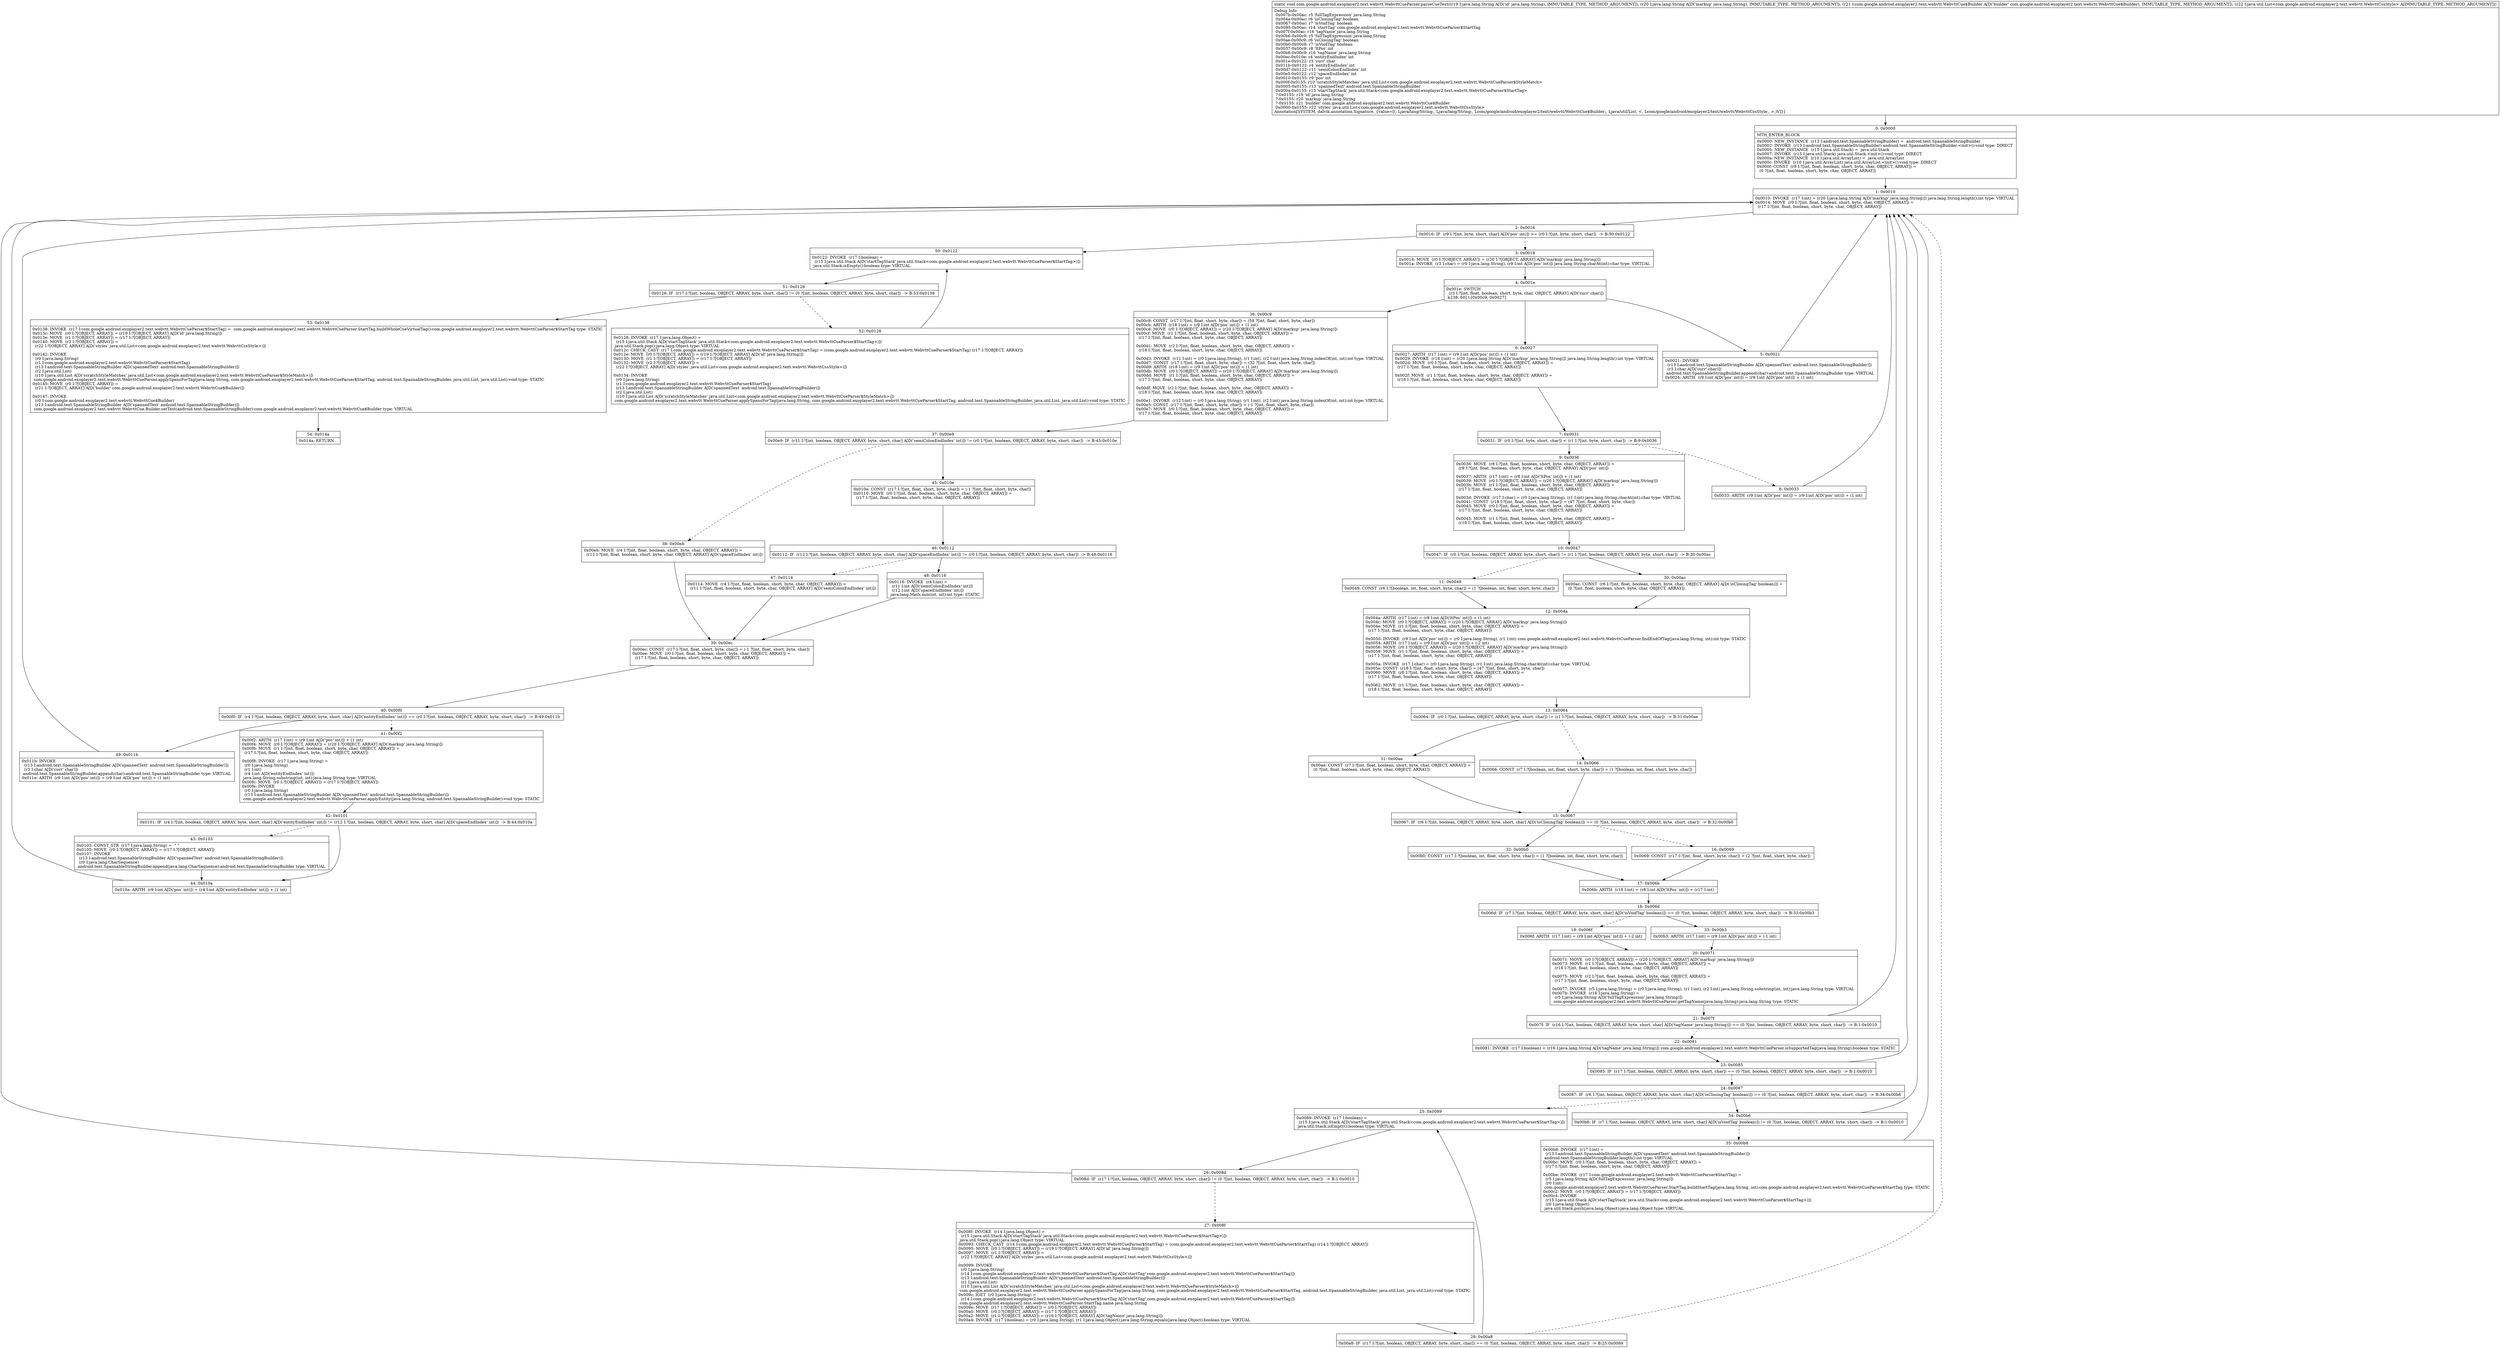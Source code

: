 digraph "CFG forcom.google.android.exoplayer2.text.webvtt.WebvttCueParser.parseCueText(Ljava\/lang\/String;Ljava\/lang\/String;Lcom\/google\/android\/exoplayer2\/text\/webvtt\/WebvttCue$Builder;Ljava\/util\/List;)V" {
Node_0 [shape=record,label="{0\:\ 0x0000|MTH_ENTER_BLOCK\l|0x0000: NEW_INSTANCE  (r13 I:android.text.SpannableStringBuilder) =  android.text.SpannableStringBuilder \l0x0002: INVOKE  (r13 I:android.text.SpannableStringBuilder) android.text.SpannableStringBuilder.\<init\>():void type: DIRECT \l0x0005: NEW_INSTANCE  (r15 I:java.util.Stack) =  java.util.Stack \l0x0007: INVOKE  (r15 I:java.util.Stack) java.util.Stack.\<init\>():void type: DIRECT \l0x000a: NEW_INSTANCE  (r10 I:java.util.ArrayList) =  java.util.ArrayList \l0x000c: INVOKE  (r10 I:java.util.ArrayList) java.util.ArrayList.\<init\>():void type: DIRECT \l0x000f: CONST  (r9 I:?[int, float, boolean, short, byte, char, OBJECT, ARRAY]) = \l  (0 ?[int, float, boolean, short, byte, char, OBJECT, ARRAY])\l \l}"];
Node_1 [shape=record,label="{1\:\ 0x0010|0x0010: INVOKE  (r17 I:int) = (r20 I:java.lang.String A[D('markup' java.lang.String)]) java.lang.String.length():int type: VIRTUAL \l0x0014: MOVE  (r0 I:?[int, float, boolean, short, byte, char, OBJECT, ARRAY]) = \l  (r17 I:?[int, float, boolean, short, byte, char, OBJECT, ARRAY])\l \l}"];
Node_2 [shape=record,label="{2\:\ 0x0016|0x0016: IF  (r9 I:?[int, byte, short, char] A[D('pos' int)]) \>= (r0 I:?[int, byte, short, char])  \-\> B:50:0x0122 \l}"];
Node_3 [shape=record,label="{3\:\ 0x0018|0x0018: MOVE  (r0 I:?[OBJECT, ARRAY]) = (r20 I:?[OBJECT, ARRAY] A[D('markup' java.lang.String)]) \l0x001a: INVOKE  (r3 I:char) = (r0 I:java.lang.String), (r9 I:int A[D('pos' int)]) java.lang.String.charAt(int):char type: VIRTUAL \l}"];
Node_4 [shape=record,label="{4\:\ 0x001e|0x001e: SWITCH  \l  (r3 I:?[int, float, boolean, short, byte, char, OBJECT, ARRAY] A[D('curr' char)])\l k:[38, 60] t:[0x00c9, 0x0027] \l}"];
Node_5 [shape=record,label="{5\:\ 0x0021|0x0021: INVOKE  \l  (r13 I:android.text.SpannableStringBuilder A[D('spannedText' android.text.SpannableStringBuilder)])\l  (r3 I:char A[D('curr' char)])\l android.text.SpannableStringBuilder.append(char):android.text.SpannableStringBuilder type: VIRTUAL \l0x0024: ARITH  (r9 I:int A[D('pos' int)]) = (r9 I:int A[D('pos' int)]) + (1 int) \l}"];
Node_6 [shape=record,label="{6\:\ 0x0027|0x0027: ARITH  (r17 I:int) = (r9 I:int A[D('pos' int)]) + (1 int) \l0x0029: INVOKE  (r18 I:int) = (r20 I:java.lang.String A[D('markup' java.lang.String)]) java.lang.String.length():int type: VIRTUAL \l0x002d: MOVE  (r0 I:?[int, float, boolean, short, byte, char, OBJECT, ARRAY]) = \l  (r17 I:?[int, float, boolean, short, byte, char, OBJECT, ARRAY])\l \l0x002f: MOVE  (r1 I:?[int, float, boolean, short, byte, char, OBJECT, ARRAY]) = \l  (r18 I:?[int, float, boolean, short, byte, char, OBJECT, ARRAY])\l \l}"];
Node_7 [shape=record,label="{7\:\ 0x0031|0x0031: IF  (r0 I:?[int, byte, short, char]) \< (r1 I:?[int, byte, short, char])  \-\> B:9:0x0036 \l}"];
Node_8 [shape=record,label="{8\:\ 0x0033|0x0033: ARITH  (r9 I:int A[D('pos' int)]) = (r9 I:int A[D('pos' int)]) + (1 int) \l}"];
Node_9 [shape=record,label="{9\:\ 0x0036|0x0036: MOVE  (r8 I:?[int, float, boolean, short, byte, char, OBJECT, ARRAY]) = \l  (r9 I:?[int, float, boolean, short, byte, char, OBJECT, ARRAY] A[D('pos' int)])\l \l0x0037: ARITH  (r17 I:int) = (r8 I:int A[D('ltPos' int)]) + (1 int) \l0x0039: MOVE  (r0 I:?[OBJECT, ARRAY]) = (r20 I:?[OBJECT, ARRAY] A[D('markup' java.lang.String)]) \l0x003b: MOVE  (r1 I:?[int, float, boolean, short, byte, char, OBJECT, ARRAY]) = \l  (r17 I:?[int, float, boolean, short, byte, char, OBJECT, ARRAY])\l \l0x003d: INVOKE  (r17 I:char) = (r0 I:java.lang.String), (r1 I:int) java.lang.String.charAt(int):char type: VIRTUAL \l0x0041: CONST  (r18 I:?[int, float, short, byte, char]) = (47 ?[int, float, short, byte, char]) \l0x0043: MOVE  (r0 I:?[int, float, boolean, short, byte, char, OBJECT, ARRAY]) = \l  (r17 I:?[int, float, boolean, short, byte, char, OBJECT, ARRAY])\l \l0x0045: MOVE  (r1 I:?[int, float, boolean, short, byte, char, OBJECT, ARRAY]) = \l  (r18 I:?[int, float, boolean, short, byte, char, OBJECT, ARRAY])\l \l}"];
Node_10 [shape=record,label="{10\:\ 0x0047|0x0047: IF  (r0 I:?[int, boolean, OBJECT, ARRAY, byte, short, char]) != (r1 I:?[int, boolean, OBJECT, ARRAY, byte, short, char])  \-\> B:30:0x00ac \l}"];
Node_11 [shape=record,label="{11\:\ 0x0049|0x0049: CONST  (r6 I:?[boolean, int, float, short, byte, char]) = (1 ?[boolean, int, float, short, byte, char]) \l}"];
Node_12 [shape=record,label="{12\:\ 0x004a|0x004a: ARITH  (r17 I:int) = (r8 I:int A[D('ltPos' int)]) + (1 int) \l0x004c: MOVE  (r0 I:?[OBJECT, ARRAY]) = (r20 I:?[OBJECT, ARRAY] A[D('markup' java.lang.String)]) \l0x004e: MOVE  (r1 I:?[int, float, boolean, short, byte, char, OBJECT, ARRAY]) = \l  (r17 I:?[int, float, boolean, short, byte, char, OBJECT, ARRAY])\l \l0x0050: INVOKE  (r9 I:int A[D('pos' int)]) = (r0 I:java.lang.String), (r1 I:int) com.google.android.exoplayer2.text.webvtt.WebvttCueParser.findEndOfTag(java.lang.String, int):int type: STATIC \l0x0054: ARITH  (r17 I:int) = (r9 I:int A[D('pos' int)]) + (\-2 int) \l0x0056: MOVE  (r0 I:?[OBJECT, ARRAY]) = (r20 I:?[OBJECT, ARRAY] A[D('markup' java.lang.String)]) \l0x0058: MOVE  (r1 I:?[int, float, boolean, short, byte, char, OBJECT, ARRAY]) = \l  (r17 I:?[int, float, boolean, short, byte, char, OBJECT, ARRAY])\l \l0x005a: INVOKE  (r17 I:char) = (r0 I:java.lang.String), (r1 I:int) java.lang.String.charAt(int):char type: VIRTUAL \l0x005e: CONST  (r18 I:?[int, float, short, byte, char]) = (47 ?[int, float, short, byte, char]) \l0x0060: MOVE  (r0 I:?[int, float, boolean, short, byte, char, OBJECT, ARRAY]) = \l  (r17 I:?[int, float, boolean, short, byte, char, OBJECT, ARRAY])\l \l0x0062: MOVE  (r1 I:?[int, float, boolean, short, byte, char, OBJECT, ARRAY]) = \l  (r18 I:?[int, float, boolean, short, byte, char, OBJECT, ARRAY])\l \l}"];
Node_13 [shape=record,label="{13\:\ 0x0064|0x0064: IF  (r0 I:?[int, boolean, OBJECT, ARRAY, byte, short, char]) != (r1 I:?[int, boolean, OBJECT, ARRAY, byte, short, char])  \-\> B:31:0x00ae \l}"];
Node_14 [shape=record,label="{14\:\ 0x0066|0x0066: CONST  (r7 I:?[boolean, int, float, short, byte, char]) = (1 ?[boolean, int, float, short, byte, char]) \l}"];
Node_15 [shape=record,label="{15\:\ 0x0067|0x0067: IF  (r6 I:?[int, boolean, OBJECT, ARRAY, byte, short, char] A[D('isClosingTag' boolean)]) == (0 ?[int, boolean, OBJECT, ARRAY, byte, short, char])  \-\> B:32:0x00b0 \l}"];
Node_16 [shape=record,label="{16\:\ 0x0069|0x0069: CONST  (r17 I:?[int, float, short, byte, char]) = (2 ?[int, float, short, byte, char]) \l}"];
Node_17 [shape=record,label="{17\:\ 0x006b|0x006b: ARITH  (r18 I:int) = (r8 I:int A[D('ltPos' int)]) + (r17 I:int) \l}"];
Node_18 [shape=record,label="{18\:\ 0x006d|0x006d: IF  (r7 I:?[int, boolean, OBJECT, ARRAY, byte, short, char] A[D('isVoidTag' boolean)]) == (0 ?[int, boolean, OBJECT, ARRAY, byte, short, char])  \-\> B:33:0x00b3 \l}"];
Node_19 [shape=record,label="{19\:\ 0x006f|0x006f: ARITH  (r17 I:int) = (r9 I:int A[D('pos' int)]) + (\-2 int) \l}"];
Node_20 [shape=record,label="{20\:\ 0x0071|0x0071: MOVE  (r0 I:?[OBJECT, ARRAY]) = (r20 I:?[OBJECT, ARRAY] A[D('markup' java.lang.String)]) \l0x0073: MOVE  (r1 I:?[int, float, boolean, short, byte, char, OBJECT, ARRAY]) = \l  (r18 I:?[int, float, boolean, short, byte, char, OBJECT, ARRAY])\l \l0x0075: MOVE  (r2 I:?[int, float, boolean, short, byte, char, OBJECT, ARRAY]) = \l  (r17 I:?[int, float, boolean, short, byte, char, OBJECT, ARRAY])\l \l0x0077: INVOKE  (r5 I:java.lang.String) = (r0 I:java.lang.String), (r1 I:int), (r2 I:int) java.lang.String.substring(int, int):java.lang.String type: VIRTUAL \l0x007b: INVOKE  (r16 I:java.lang.String) = \l  (r5 I:java.lang.String A[D('fullTagExpression' java.lang.String)])\l com.google.android.exoplayer2.text.webvtt.WebvttCueParser.getTagName(java.lang.String):java.lang.String type: STATIC \l}"];
Node_21 [shape=record,label="{21\:\ 0x007f|0x007f: IF  (r16 I:?[int, boolean, OBJECT, ARRAY, byte, short, char] A[D('tagName' java.lang.String)]) == (0 ?[int, boolean, OBJECT, ARRAY, byte, short, char])  \-\> B:1:0x0010 \l}"];
Node_22 [shape=record,label="{22\:\ 0x0081|0x0081: INVOKE  (r17 I:boolean) = (r16 I:java.lang.String A[D('tagName' java.lang.String)]) com.google.android.exoplayer2.text.webvtt.WebvttCueParser.isSupportedTag(java.lang.String):boolean type: STATIC \l}"];
Node_23 [shape=record,label="{23\:\ 0x0085|0x0085: IF  (r17 I:?[int, boolean, OBJECT, ARRAY, byte, short, char]) == (0 ?[int, boolean, OBJECT, ARRAY, byte, short, char])  \-\> B:1:0x0010 \l}"];
Node_24 [shape=record,label="{24\:\ 0x0087|0x0087: IF  (r6 I:?[int, boolean, OBJECT, ARRAY, byte, short, char] A[D('isClosingTag' boolean)]) == (0 ?[int, boolean, OBJECT, ARRAY, byte, short, char])  \-\> B:34:0x00b6 \l}"];
Node_25 [shape=record,label="{25\:\ 0x0089|0x0089: INVOKE  (r17 I:boolean) = \l  (r15 I:java.util.Stack A[D('startTagStack' java.util.Stack\<com.google.android.exoplayer2.text.webvtt.WebvttCueParser$StartTag\>)])\l java.util.Stack.isEmpty():boolean type: VIRTUAL \l}"];
Node_26 [shape=record,label="{26\:\ 0x008d|0x008d: IF  (r17 I:?[int, boolean, OBJECT, ARRAY, byte, short, char]) != (0 ?[int, boolean, OBJECT, ARRAY, byte, short, char])  \-\> B:1:0x0010 \l}"];
Node_27 [shape=record,label="{27\:\ 0x008f|0x008f: INVOKE  (r14 I:java.lang.Object) = \l  (r15 I:java.util.Stack A[D('startTagStack' java.util.Stack\<com.google.android.exoplayer2.text.webvtt.WebvttCueParser$StartTag\>)])\l java.util.Stack.pop():java.lang.Object type: VIRTUAL \l0x0093: CHECK_CAST  (r14 I:com.google.android.exoplayer2.text.webvtt.WebvttCueParser$StartTag) = (com.google.android.exoplayer2.text.webvtt.WebvttCueParser$StartTag) (r14 I:?[OBJECT, ARRAY]) \l0x0095: MOVE  (r0 I:?[OBJECT, ARRAY]) = (r19 I:?[OBJECT, ARRAY] A[D('id' java.lang.String)]) \l0x0097: MOVE  (r1 I:?[OBJECT, ARRAY]) = \l  (r22 I:?[OBJECT, ARRAY] A[D('styles' java.util.List\<com.google.android.exoplayer2.text.webvtt.WebvttCssStyle\>)])\l \l0x0099: INVOKE  \l  (r0 I:java.lang.String)\l  (r14 I:com.google.android.exoplayer2.text.webvtt.WebvttCueParser$StartTag A[D('startTag' com.google.android.exoplayer2.text.webvtt.WebvttCueParser$StartTag)])\l  (r13 I:android.text.SpannableStringBuilder A[D('spannedText' android.text.SpannableStringBuilder)])\l  (r1 I:java.util.List)\l  (r10 I:java.util.List A[D('scratchStyleMatches' java.util.List\<com.google.android.exoplayer2.text.webvtt.WebvttCueParser$StyleMatch\>)])\l com.google.android.exoplayer2.text.webvtt.WebvttCueParser.applySpansForTag(java.lang.String, com.google.android.exoplayer2.text.webvtt.WebvttCueParser$StartTag, android.text.SpannableStringBuilder, java.util.List, java.util.List):void type: STATIC \l0x009c: IGET  (r0 I:java.lang.String) = \l  (r14 I:com.google.android.exoplayer2.text.webvtt.WebvttCueParser$StartTag A[D('startTag' com.google.android.exoplayer2.text.webvtt.WebvttCueParser$StartTag)])\l com.google.android.exoplayer2.text.webvtt.WebvttCueParser.StartTag.name java.lang.String \l0x009e: MOVE  (r17 I:?[OBJECT, ARRAY]) = (r0 I:?[OBJECT, ARRAY]) \l0x00a0: MOVE  (r0 I:?[OBJECT, ARRAY]) = (r17 I:?[OBJECT, ARRAY]) \l0x00a2: MOVE  (r1 I:?[OBJECT, ARRAY]) = (r16 I:?[OBJECT, ARRAY] A[D('tagName' java.lang.String)]) \l0x00a4: INVOKE  (r17 I:boolean) = (r0 I:java.lang.String), (r1 I:java.lang.Object) java.lang.String.equals(java.lang.Object):boolean type: VIRTUAL \l}"];
Node_28 [shape=record,label="{28\:\ 0x00a8|0x00a8: IF  (r17 I:?[int, boolean, OBJECT, ARRAY, byte, short, char]) == (0 ?[int, boolean, OBJECT, ARRAY, byte, short, char])  \-\> B:25:0x0089 \l}"];
Node_30 [shape=record,label="{30\:\ 0x00ac|0x00ac: CONST  (r6 I:?[int, float, boolean, short, byte, char, OBJECT, ARRAY] A[D('isClosingTag' boolean)]) = \l  (0 ?[int, float, boolean, short, byte, char, OBJECT, ARRAY])\l \l}"];
Node_31 [shape=record,label="{31\:\ 0x00ae|0x00ae: CONST  (r7 I:?[int, float, boolean, short, byte, char, OBJECT, ARRAY]) = \l  (0 ?[int, float, boolean, short, byte, char, OBJECT, ARRAY])\l \l}"];
Node_32 [shape=record,label="{32\:\ 0x00b0|0x00b0: CONST  (r17 I:?[boolean, int, float, short, byte, char]) = (1 ?[boolean, int, float, short, byte, char]) \l}"];
Node_33 [shape=record,label="{33\:\ 0x00b3|0x00b3: ARITH  (r17 I:int) = (r9 I:int A[D('pos' int)]) + (\-1 int) \l}"];
Node_34 [shape=record,label="{34\:\ 0x00b6|0x00b6: IF  (r7 I:?[int, boolean, OBJECT, ARRAY, byte, short, char] A[D('isVoidTag' boolean)]) != (0 ?[int, boolean, OBJECT, ARRAY, byte, short, char])  \-\> B:1:0x0010 \l}"];
Node_35 [shape=record,label="{35\:\ 0x00b8|0x00b8: INVOKE  (r17 I:int) = \l  (r13 I:android.text.SpannableStringBuilder A[D('spannedText' android.text.SpannableStringBuilder)])\l android.text.SpannableStringBuilder.length():int type: VIRTUAL \l0x00bc: MOVE  (r0 I:?[int, float, boolean, short, byte, char, OBJECT, ARRAY]) = \l  (r17 I:?[int, float, boolean, short, byte, char, OBJECT, ARRAY])\l \l0x00be: INVOKE  (r17 I:com.google.android.exoplayer2.text.webvtt.WebvttCueParser$StartTag) = \l  (r5 I:java.lang.String A[D('fullTagExpression' java.lang.String)])\l  (r0 I:int)\l com.google.android.exoplayer2.text.webvtt.WebvttCueParser.StartTag.buildStartTag(java.lang.String, int):com.google.android.exoplayer2.text.webvtt.WebvttCueParser$StartTag type: STATIC \l0x00c2: MOVE  (r0 I:?[OBJECT, ARRAY]) = (r17 I:?[OBJECT, ARRAY]) \l0x00c4: INVOKE  \l  (r15 I:java.util.Stack A[D('startTagStack' java.util.Stack\<com.google.android.exoplayer2.text.webvtt.WebvttCueParser$StartTag\>)])\l  (r0 I:java.lang.Object)\l java.util.Stack.push(java.lang.Object):java.lang.Object type: VIRTUAL \l}"];
Node_36 [shape=record,label="{36\:\ 0x00c9|0x00c9: CONST  (r17 I:?[int, float, short, byte, char]) = (59 ?[int, float, short, byte, char]) \l0x00cb: ARITH  (r18 I:int) = (r9 I:int A[D('pos' int)]) + (1 int) \l0x00cd: MOVE  (r0 I:?[OBJECT, ARRAY]) = (r20 I:?[OBJECT, ARRAY] A[D('markup' java.lang.String)]) \l0x00cf: MOVE  (r1 I:?[int, float, boolean, short, byte, char, OBJECT, ARRAY]) = \l  (r17 I:?[int, float, boolean, short, byte, char, OBJECT, ARRAY])\l \l0x00d1: MOVE  (r2 I:?[int, float, boolean, short, byte, char, OBJECT, ARRAY]) = \l  (r18 I:?[int, float, boolean, short, byte, char, OBJECT, ARRAY])\l \l0x00d3: INVOKE  (r11 I:int) = (r0 I:java.lang.String), (r1 I:int), (r2 I:int) java.lang.String.indexOf(int, int):int type: VIRTUAL \l0x00d7: CONST  (r17 I:?[int, float, short, byte, char]) = (32 ?[int, float, short, byte, char]) \l0x00d9: ARITH  (r18 I:int) = (r9 I:int A[D('pos' int)]) + (1 int) \l0x00db: MOVE  (r0 I:?[OBJECT, ARRAY]) = (r20 I:?[OBJECT, ARRAY] A[D('markup' java.lang.String)]) \l0x00dd: MOVE  (r1 I:?[int, float, boolean, short, byte, char, OBJECT, ARRAY]) = \l  (r17 I:?[int, float, boolean, short, byte, char, OBJECT, ARRAY])\l \l0x00df: MOVE  (r2 I:?[int, float, boolean, short, byte, char, OBJECT, ARRAY]) = \l  (r18 I:?[int, float, boolean, short, byte, char, OBJECT, ARRAY])\l \l0x00e1: INVOKE  (r12 I:int) = (r0 I:java.lang.String), (r1 I:int), (r2 I:int) java.lang.String.indexOf(int, int):int type: VIRTUAL \l0x00e5: CONST  (r17 I:?[int, float, short, byte, char]) = (\-1 ?[int, float, short, byte, char]) \l0x00e7: MOVE  (r0 I:?[int, float, boolean, short, byte, char, OBJECT, ARRAY]) = \l  (r17 I:?[int, float, boolean, short, byte, char, OBJECT, ARRAY])\l \l}"];
Node_37 [shape=record,label="{37\:\ 0x00e9|0x00e9: IF  (r11 I:?[int, boolean, OBJECT, ARRAY, byte, short, char] A[D('semiColonEndIndex' int)]) != (r0 I:?[int, boolean, OBJECT, ARRAY, byte, short, char])  \-\> B:45:0x010e \l}"];
Node_38 [shape=record,label="{38\:\ 0x00eb|0x00eb: MOVE  (r4 I:?[int, float, boolean, short, byte, char, OBJECT, ARRAY]) = \l  (r12 I:?[int, float, boolean, short, byte, char, OBJECT, ARRAY] A[D('spaceEndIndex' int)])\l \l}"];
Node_39 [shape=record,label="{39\:\ 0x00ec|0x00ec: CONST  (r17 I:?[int, float, short, byte, char]) = (\-1 ?[int, float, short, byte, char]) \l0x00ee: MOVE  (r0 I:?[int, float, boolean, short, byte, char, OBJECT, ARRAY]) = \l  (r17 I:?[int, float, boolean, short, byte, char, OBJECT, ARRAY])\l \l}"];
Node_40 [shape=record,label="{40\:\ 0x00f0|0x00f0: IF  (r4 I:?[int, boolean, OBJECT, ARRAY, byte, short, char] A[D('entityEndIndex' int)]) == (r0 I:?[int, boolean, OBJECT, ARRAY, byte, short, char])  \-\> B:49:0x011b \l}"];
Node_41 [shape=record,label="{41\:\ 0x00f2|0x00f2: ARITH  (r17 I:int) = (r9 I:int A[D('pos' int)]) + (1 int) \l0x00f4: MOVE  (r0 I:?[OBJECT, ARRAY]) = (r20 I:?[OBJECT, ARRAY] A[D('markup' java.lang.String)]) \l0x00f6: MOVE  (r1 I:?[int, float, boolean, short, byte, char, OBJECT, ARRAY]) = \l  (r17 I:?[int, float, boolean, short, byte, char, OBJECT, ARRAY])\l \l0x00f8: INVOKE  (r17 I:java.lang.String) = \l  (r0 I:java.lang.String)\l  (r1 I:int)\l  (r4 I:int A[D('entityEndIndex' int)])\l java.lang.String.substring(int, int):java.lang.String type: VIRTUAL \l0x00fc: MOVE  (r0 I:?[OBJECT, ARRAY]) = (r17 I:?[OBJECT, ARRAY]) \l0x00fe: INVOKE  \l  (r0 I:java.lang.String)\l  (r13 I:android.text.SpannableStringBuilder A[D('spannedText' android.text.SpannableStringBuilder)])\l com.google.android.exoplayer2.text.webvtt.WebvttCueParser.applyEntity(java.lang.String, android.text.SpannableStringBuilder):void type: STATIC \l}"];
Node_42 [shape=record,label="{42\:\ 0x0101|0x0101: IF  (r4 I:?[int, boolean, OBJECT, ARRAY, byte, short, char] A[D('entityEndIndex' int)]) != (r12 I:?[int, boolean, OBJECT, ARRAY, byte, short, char] A[D('spaceEndIndex' int)])  \-\> B:44:0x010a \l}"];
Node_43 [shape=record,label="{43\:\ 0x0103|0x0103: CONST_STR  (r17 I:java.lang.String) =  \" \" \l0x0105: MOVE  (r0 I:?[OBJECT, ARRAY]) = (r17 I:?[OBJECT, ARRAY]) \l0x0107: INVOKE  \l  (r13 I:android.text.SpannableStringBuilder A[D('spannedText' android.text.SpannableStringBuilder)])\l  (r0 I:java.lang.CharSequence)\l android.text.SpannableStringBuilder.append(java.lang.CharSequence):android.text.SpannableStringBuilder type: VIRTUAL \l}"];
Node_44 [shape=record,label="{44\:\ 0x010a|0x010a: ARITH  (r9 I:int A[D('pos' int)]) = (r4 I:int A[D('entityEndIndex' int)]) + (1 int) \l}"];
Node_45 [shape=record,label="{45\:\ 0x010e|0x010e: CONST  (r17 I:?[int, float, short, byte, char]) = (\-1 ?[int, float, short, byte, char]) \l0x0110: MOVE  (r0 I:?[int, float, boolean, short, byte, char, OBJECT, ARRAY]) = \l  (r17 I:?[int, float, boolean, short, byte, char, OBJECT, ARRAY])\l \l}"];
Node_46 [shape=record,label="{46\:\ 0x0112|0x0112: IF  (r12 I:?[int, boolean, OBJECT, ARRAY, byte, short, char] A[D('spaceEndIndex' int)]) != (r0 I:?[int, boolean, OBJECT, ARRAY, byte, short, char])  \-\> B:48:0x0116 \l}"];
Node_47 [shape=record,label="{47\:\ 0x0114|0x0114: MOVE  (r4 I:?[int, float, boolean, short, byte, char, OBJECT, ARRAY]) = \l  (r11 I:?[int, float, boolean, short, byte, char, OBJECT, ARRAY] A[D('semiColonEndIndex' int)])\l \l}"];
Node_48 [shape=record,label="{48\:\ 0x0116|0x0116: INVOKE  (r4 I:int) = \l  (r11 I:int A[D('semiColonEndIndex' int)])\l  (r12 I:int A[D('spaceEndIndex' int)])\l java.lang.Math.min(int, int):int type: STATIC \l}"];
Node_49 [shape=record,label="{49\:\ 0x011b|0x011b: INVOKE  \l  (r13 I:android.text.SpannableStringBuilder A[D('spannedText' android.text.SpannableStringBuilder)])\l  (r3 I:char A[D('curr' char)])\l android.text.SpannableStringBuilder.append(char):android.text.SpannableStringBuilder type: VIRTUAL \l0x011e: ARITH  (r9 I:int A[D('pos' int)]) = (r9 I:int A[D('pos' int)]) + (1 int) \l}"];
Node_50 [shape=record,label="{50\:\ 0x0122|0x0122: INVOKE  (r17 I:boolean) = \l  (r15 I:java.util.Stack A[D('startTagStack' java.util.Stack\<com.google.android.exoplayer2.text.webvtt.WebvttCueParser$StartTag\>)])\l java.util.Stack.isEmpty():boolean type: VIRTUAL \l}"];
Node_51 [shape=record,label="{51\:\ 0x0126|0x0126: IF  (r17 I:?[int, boolean, OBJECT, ARRAY, byte, short, char]) != (0 ?[int, boolean, OBJECT, ARRAY, byte, short, char])  \-\> B:53:0x0138 \l}"];
Node_52 [shape=record,label="{52\:\ 0x0128|0x0128: INVOKE  (r17 I:java.lang.Object) = \l  (r15 I:java.util.Stack A[D('startTagStack' java.util.Stack\<com.google.android.exoplayer2.text.webvtt.WebvttCueParser$StartTag\>)])\l java.util.Stack.pop():java.lang.Object type: VIRTUAL \l0x012c: CHECK_CAST  (r17 I:com.google.android.exoplayer2.text.webvtt.WebvttCueParser$StartTag) = (com.google.android.exoplayer2.text.webvtt.WebvttCueParser$StartTag) (r17 I:?[OBJECT, ARRAY]) \l0x012e: MOVE  (r0 I:?[OBJECT, ARRAY]) = (r19 I:?[OBJECT, ARRAY] A[D('id' java.lang.String)]) \l0x0130: MOVE  (r1 I:?[OBJECT, ARRAY]) = (r17 I:?[OBJECT, ARRAY]) \l0x0132: MOVE  (r2 I:?[OBJECT, ARRAY]) = \l  (r22 I:?[OBJECT, ARRAY] A[D('styles' java.util.List\<com.google.android.exoplayer2.text.webvtt.WebvttCssStyle\>)])\l \l0x0134: INVOKE  \l  (r0 I:java.lang.String)\l  (r1 I:com.google.android.exoplayer2.text.webvtt.WebvttCueParser$StartTag)\l  (r13 I:android.text.SpannableStringBuilder A[D('spannedText' android.text.SpannableStringBuilder)])\l  (r2 I:java.util.List)\l  (r10 I:java.util.List A[D('scratchStyleMatches' java.util.List\<com.google.android.exoplayer2.text.webvtt.WebvttCueParser$StyleMatch\>)])\l com.google.android.exoplayer2.text.webvtt.WebvttCueParser.applySpansForTag(java.lang.String, com.google.android.exoplayer2.text.webvtt.WebvttCueParser$StartTag, android.text.SpannableStringBuilder, java.util.List, java.util.List):void type: STATIC \l}"];
Node_53 [shape=record,label="{53\:\ 0x0138|0x0138: INVOKE  (r17 I:com.google.android.exoplayer2.text.webvtt.WebvttCueParser$StartTag) =  com.google.android.exoplayer2.text.webvtt.WebvttCueParser.StartTag.buildWholeCueVirtualTag():com.google.android.exoplayer2.text.webvtt.WebvttCueParser$StartTag type: STATIC \l0x013c: MOVE  (r0 I:?[OBJECT, ARRAY]) = (r19 I:?[OBJECT, ARRAY] A[D('id' java.lang.String)]) \l0x013e: MOVE  (r1 I:?[OBJECT, ARRAY]) = (r17 I:?[OBJECT, ARRAY]) \l0x0140: MOVE  (r2 I:?[OBJECT, ARRAY]) = \l  (r22 I:?[OBJECT, ARRAY] A[D('styles' java.util.List\<com.google.android.exoplayer2.text.webvtt.WebvttCssStyle\>)])\l \l0x0142: INVOKE  \l  (r0 I:java.lang.String)\l  (r1 I:com.google.android.exoplayer2.text.webvtt.WebvttCueParser$StartTag)\l  (r13 I:android.text.SpannableStringBuilder A[D('spannedText' android.text.SpannableStringBuilder)])\l  (r2 I:java.util.List)\l  (r10 I:java.util.List A[D('scratchStyleMatches' java.util.List\<com.google.android.exoplayer2.text.webvtt.WebvttCueParser$StyleMatch\>)])\l com.google.android.exoplayer2.text.webvtt.WebvttCueParser.applySpansForTag(java.lang.String, com.google.android.exoplayer2.text.webvtt.WebvttCueParser$StartTag, android.text.SpannableStringBuilder, java.util.List, java.util.List):void type: STATIC \l0x0145: MOVE  (r0 I:?[OBJECT, ARRAY]) = \l  (r21 I:?[OBJECT, ARRAY] A[D('builder' com.google.android.exoplayer2.text.webvtt.WebvttCue$Builder)])\l \l0x0147: INVOKE  \l  (r0 I:com.google.android.exoplayer2.text.webvtt.WebvttCue$Builder)\l  (r13 I:android.text.SpannableStringBuilder A[D('spannedText' android.text.SpannableStringBuilder)])\l com.google.android.exoplayer2.text.webvtt.WebvttCue.Builder.setText(android.text.SpannableStringBuilder):com.google.android.exoplayer2.text.webvtt.WebvttCue$Builder type: VIRTUAL \l}"];
Node_54 [shape=record,label="{54\:\ 0x014a|0x014a: RETURN   \l}"];
MethodNode[shape=record,label="{static void com.google.android.exoplayer2.text.webvtt.WebvttCueParser.parseCueText((r19 I:java.lang.String A[D('id' java.lang.String), IMMUTABLE_TYPE, METHOD_ARGUMENT]), (r20 I:java.lang.String A[D('markup' java.lang.String), IMMUTABLE_TYPE, METHOD_ARGUMENT]), (r21 I:com.google.android.exoplayer2.text.webvtt.WebvttCue$Builder A[D('builder' com.google.android.exoplayer2.text.webvtt.WebvttCue$Builder), IMMUTABLE_TYPE, METHOD_ARGUMENT]), (r22 I:java.util.List\<com.google.android.exoplayer2.text.webvtt.WebvttCssStyle\> A[IMMUTABLE_TYPE, METHOD_ARGUMENT]))  | Debug Info:\l  0x007b\-0x00ac: r5 'fullTagExpression' java.lang.String\l  0x004a\-0x00ac: r6 'isClosingTag' boolean\l  0x0067\-0x00ac: r7 'isVoidTag' boolean\l  0x0095\-0x00ac: r14 'startTag' com.google.android.exoplayer2.text.webvtt.WebvttCueParser$StartTag\l  0x007f\-0x00ac: r16 'tagName' java.lang.String\l  0x00b6\-0x00c9: r5 'fullTagExpression' java.lang.String\l  0x00ae\-0x00c9: r6 'isClosingTag' boolean\l  0x00b0\-0x00c9: r7 'isVoidTag' boolean\l  0x0037\-0x00c9: r8 'ltPos' int\l  0x00b6\-0x00c9: r16 'tagName' java.lang.String\l  0x00ec\-0x010e: r4 'entityEndIndex' int\l  0x001e\-0x0122: r3 'curr' char\l  0x011b\-0x0122: r4 'entityEndIndex' int\l  0x00d7\-0x0122: r11 'semiColonEndIndex' int\l  0x00e5\-0x0122: r12 'spaceEndIndex' int\l  0x0010\-0x0155: r9 'pos' int\l  0x000f\-0x0155: r10 'scratchStyleMatches' java.util.List\<com.google.android.exoplayer2.text.webvtt.WebvttCueParser$StyleMatch\>\l  0x0005\-0x0155: r13 'spannedText' android.text.SpannableStringBuilder\l  0x000a\-0x0155: r15 'startTagStack' java.util.Stack\<com.google.android.exoplayer2.text.webvtt.WebvttCueParser$StartTag\>\l  ?\-0x0155: r19 'id' java.lang.String\l  ?\-0x0155: r20 'markup' java.lang.String\l  ?\-0x0155: r21 'builder' com.google.android.exoplayer2.text.webvtt.WebvttCue$Builder\l  0x0000\-0x0155: r22 'styles' java.util.List\<com.google.android.exoplayer2.text.webvtt.WebvttCssStyle\>\lAnnotation[SYSTEM, dalvik.annotation.Signature, \{value=[(, Ljava\/lang\/String;, Ljava\/lang\/String;, Lcom\/google\/android\/exoplayer2\/text\/webvtt\/WebvttCue$Builder;, Ljava\/util\/List, \<, Lcom\/google\/android\/exoplayer2\/text\/webvtt\/WebvttCssStyle;, \>;)V]\}]\l}"];
MethodNode -> Node_0;
Node_0 -> Node_1;
Node_1 -> Node_2;
Node_2 -> Node_3[style=dashed];
Node_2 -> Node_50;
Node_3 -> Node_4;
Node_4 -> Node_5;
Node_4 -> Node_6;
Node_4 -> Node_36;
Node_5 -> Node_1;
Node_6 -> Node_7;
Node_7 -> Node_8[style=dashed];
Node_7 -> Node_9;
Node_8 -> Node_1;
Node_9 -> Node_10;
Node_10 -> Node_11[style=dashed];
Node_10 -> Node_30;
Node_11 -> Node_12;
Node_12 -> Node_13;
Node_13 -> Node_14[style=dashed];
Node_13 -> Node_31;
Node_14 -> Node_15;
Node_15 -> Node_16[style=dashed];
Node_15 -> Node_32;
Node_16 -> Node_17;
Node_17 -> Node_18;
Node_18 -> Node_19[style=dashed];
Node_18 -> Node_33;
Node_19 -> Node_20;
Node_20 -> Node_21;
Node_21 -> Node_1;
Node_21 -> Node_22[style=dashed];
Node_22 -> Node_23;
Node_23 -> Node_1;
Node_23 -> Node_24[style=dashed];
Node_24 -> Node_25[style=dashed];
Node_24 -> Node_34;
Node_25 -> Node_26;
Node_26 -> Node_1;
Node_26 -> Node_27[style=dashed];
Node_27 -> Node_28;
Node_28 -> Node_25;
Node_28 -> Node_1[style=dashed];
Node_30 -> Node_12;
Node_31 -> Node_15;
Node_32 -> Node_17;
Node_33 -> Node_20;
Node_34 -> Node_1;
Node_34 -> Node_35[style=dashed];
Node_35 -> Node_1;
Node_36 -> Node_37;
Node_37 -> Node_38[style=dashed];
Node_37 -> Node_45;
Node_38 -> Node_39;
Node_39 -> Node_40;
Node_40 -> Node_41[style=dashed];
Node_40 -> Node_49;
Node_41 -> Node_42;
Node_42 -> Node_43[style=dashed];
Node_42 -> Node_44;
Node_43 -> Node_44;
Node_44 -> Node_1;
Node_45 -> Node_46;
Node_46 -> Node_47[style=dashed];
Node_46 -> Node_48;
Node_47 -> Node_39;
Node_48 -> Node_39;
Node_49 -> Node_1;
Node_50 -> Node_51;
Node_51 -> Node_52[style=dashed];
Node_51 -> Node_53;
Node_52 -> Node_50;
Node_53 -> Node_54;
}

